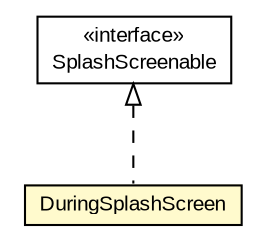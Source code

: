 #!/usr/local/bin/dot
#
# Class diagram 
# Generated by UMLGraph version R5_6-24-gf6e263 (http://www.umlgraph.org/)
#

digraph G {
	edge [fontname="arial",fontsize=10,labelfontname="arial",labelfontsize=10];
	node [fontname="arial",fontsize=10,shape=plaintext];
	nodesep=0.25;
	ranksep=0.5;
	// org.osmdroid.util.DuringSplashScreen
	c12454 [label=<<table title="org.osmdroid.util.DuringSplashScreen" border="0" cellborder="1" cellspacing="0" cellpadding="2" port="p" bgcolor="lemonChiffon" href="./DuringSplashScreen.html">
		<tr><td><table border="0" cellspacing="0" cellpadding="1">
<tr><td align="center" balign="center"> DuringSplashScreen </td></tr>
		</table></td></tr>
		</table>>, URL="./DuringSplashScreen.html", fontname="arial", fontcolor="black", fontsize=10.0];
	// org.osmdroid.util.SplashScreenable
	c12479 [label=<<table title="org.osmdroid.util.SplashScreenable" border="0" cellborder="1" cellspacing="0" cellpadding="2" port="p" href="./SplashScreenable.html">
		<tr><td><table border="0" cellspacing="0" cellpadding="1">
<tr><td align="center" balign="center"> &#171;interface&#187; </td></tr>
<tr><td align="center" balign="center"> SplashScreenable </td></tr>
		</table></td></tr>
		</table>>, URL="./SplashScreenable.html", fontname="arial", fontcolor="black", fontsize=10.0];
	//org.osmdroid.util.DuringSplashScreen implements org.osmdroid.util.SplashScreenable
	c12479:p -> c12454:p [dir=back,arrowtail=empty,style=dashed];
}

